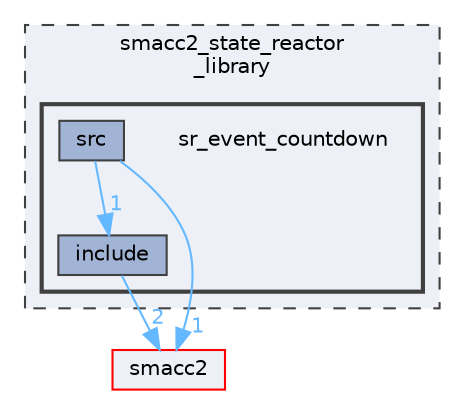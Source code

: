 digraph "smacc2_state_reactor_library/sr_event_countdown"
{
 // LATEX_PDF_SIZE
  bgcolor="transparent";
  edge [fontname=Helvetica,fontsize=10,labelfontname=Helvetica,labelfontsize=10];
  node [fontname=Helvetica,fontsize=10,shape=box,height=0.2,width=0.4];
  compound=true
  subgraph clusterdir_d6823e15d9aacef9018bbdab929e4f51 {
    graph [ bgcolor="#edf0f7", pencolor="grey25", label="smacc2_state_reactor\l_library", fontname=Helvetica,fontsize=10 style="filled,dashed", URL="dir_d6823e15d9aacef9018bbdab929e4f51.html",tooltip=""]
  subgraph clusterdir_592440c3e063f9c7717bfbba92945e09 {
    graph [ bgcolor="#edf0f7", pencolor="grey25", label="", fontname=Helvetica,fontsize=10 style="filled,bold", URL="dir_592440c3e063f9c7717bfbba92945e09.html",tooltip=""]
    dir_592440c3e063f9c7717bfbba92945e09 [shape=plaintext, label="sr_event_countdown"];
  dir_9245550806a3c058ea3f62bc557395a8 [label="include", fillcolor="#a2b4d6", color="grey25", style="filled", URL="dir_9245550806a3c058ea3f62bc557395a8.html",tooltip=""];
  dir_1a8e65311f7986b07a2de1a726006f2a [label="src", fillcolor="#a2b4d6", color="grey25", style="filled", URL="dir_1a8e65311f7986b07a2de1a726006f2a.html",tooltip=""];
  }
  }
  dir_ce4c19d6108cf5285f3105ec9cd73bf1 [label="smacc2", fillcolor="#edf0f7", color="red", style="filled", URL="dir_ce4c19d6108cf5285f3105ec9cd73bf1.html",tooltip=""];
  dir_9245550806a3c058ea3f62bc557395a8->dir_ce4c19d6108cf5285f3105ec9cd73bf1 [headlabel="2", labeldistance=1.5 headhref="dir_000028_000043.html" color="steelblue1" fontcolor="steelblue1"];
  dir_1a8e65311f7986b07a2de1a726006f2a->dir_9245550806a3c058ea3f62bc557395a8 [headlabel="1", labeldistance=1.5 headhref="dir_000068_000028.html" color="steelblue1" fontcolor="steelblue1"];
  dir_1a8e65311f7986b07a2de1a726006f2a->dir_ce4c19d6108cf5285f3105ec9cd73bf1 [headlabel="1", labeldistance=1.5 headhref="dir_000068_000043.html" color="steelblue1" fontcolor="steelblue1"];
}
